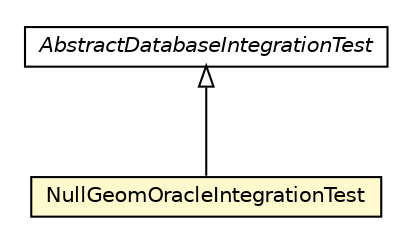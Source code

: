 #!/usr/local/bin/dot
#
# Class diagram 
# Generated by UMLGraph version R5_6-24-gf6e263 (http://www.umlgraph.org/)
#

digraph G {
	edge [fontname="Helvetica",fontsize=10,labelfontname="Helvetica",labelfontsize=10];
	node [fontname="Helvetica",fontsize=10,shape=plaintext];
	nodesep=0.25;
	ranksep=0.5;
	// nl.b3p.AbstractDatabaseIntegrationTest
	c883 [label=<<table title="nl.b3p.AbstractDatabaseIntegrationTest" border="0" cellborder="1" cellspacing="0" cellpadding="2" port="p" href="../../../AbstractDatabaseIntegrationTest.html">
		<tr><td><table border="0" cellspacing="0" cellpadding="1">
<tr><td align="center" balign="center"><font face="Helvetica-Oblique"> AbstractDatabaseIntegrationTest </font></td></tr>
		</table></td></tr>
		</table>>, URL="../../../AbstractDatabaseIntegrationTest.html", fontname="Helvetica", fontcolor="black", fontsize=10.0];
	// nl.b3p.brmo.loader.jdbc.NullGeomOracleIntegrationTest
	c886 [label=<<table title="nl.b3p.brmo.loader.jdbc.NullGeomOracleIntegrationTest" border="0" cellborder="1" cellspacing="0" cellpadding="2" port="p" bgcolor="lemonChiffon" href="./NullGeomOracleIntegrationTest.html">
		<tr><td><table border="0" cellspacing="0" cellpadding="1">
<tr><td align="center" balign="center"> NullGeomOracleIntegrationTest </td></tr>
		</table></td></tr>
		</table>>, URL="./NullGeomOracleIntegrationTest.html", fontname="Helvetica", fontcolor="black", fontsize=10.0];
	//nl.b3p.brmo.loader.jdbc.NullGeomOracleIntegrationTest extends nl.b3p.AbstractDatabaseIntegrationTest
	c883:p -> c886:p [dir=back,arrowtail=empty];
}

